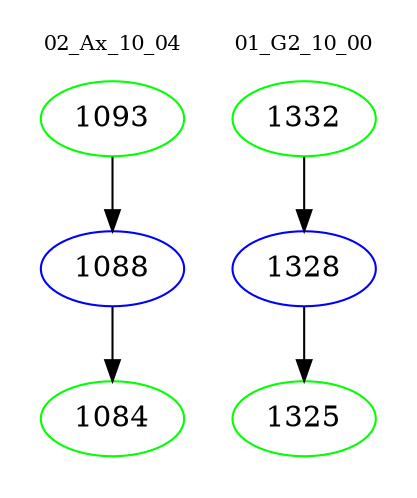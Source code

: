 digraph{
subgraph cluster_0 {
color = white
label = "02_Ax_10_04";
fontsize=10;
T0_1093 [label="1093", color="green"]
T0_1093 -> T0_1088 [color="black"]
T0_1088 [label="1088", color="blue"]
T0_1088 -> T0_1084 [color="black"]
T0_1084 [label="1084", color="green"]
}
subgraph cluster_1 {
color = white
label = "01_G2_10_00";
fontsize=10;
T1_1332 [label="1332", color="green"]
T1_1332 -> T1_1328 [color="black"]
T1_1328 [label="1328", color="blue"]
T1_1328 -> T1_1325 [color="black"]
T1_1325 [label="1325", color="green"]
}
}
